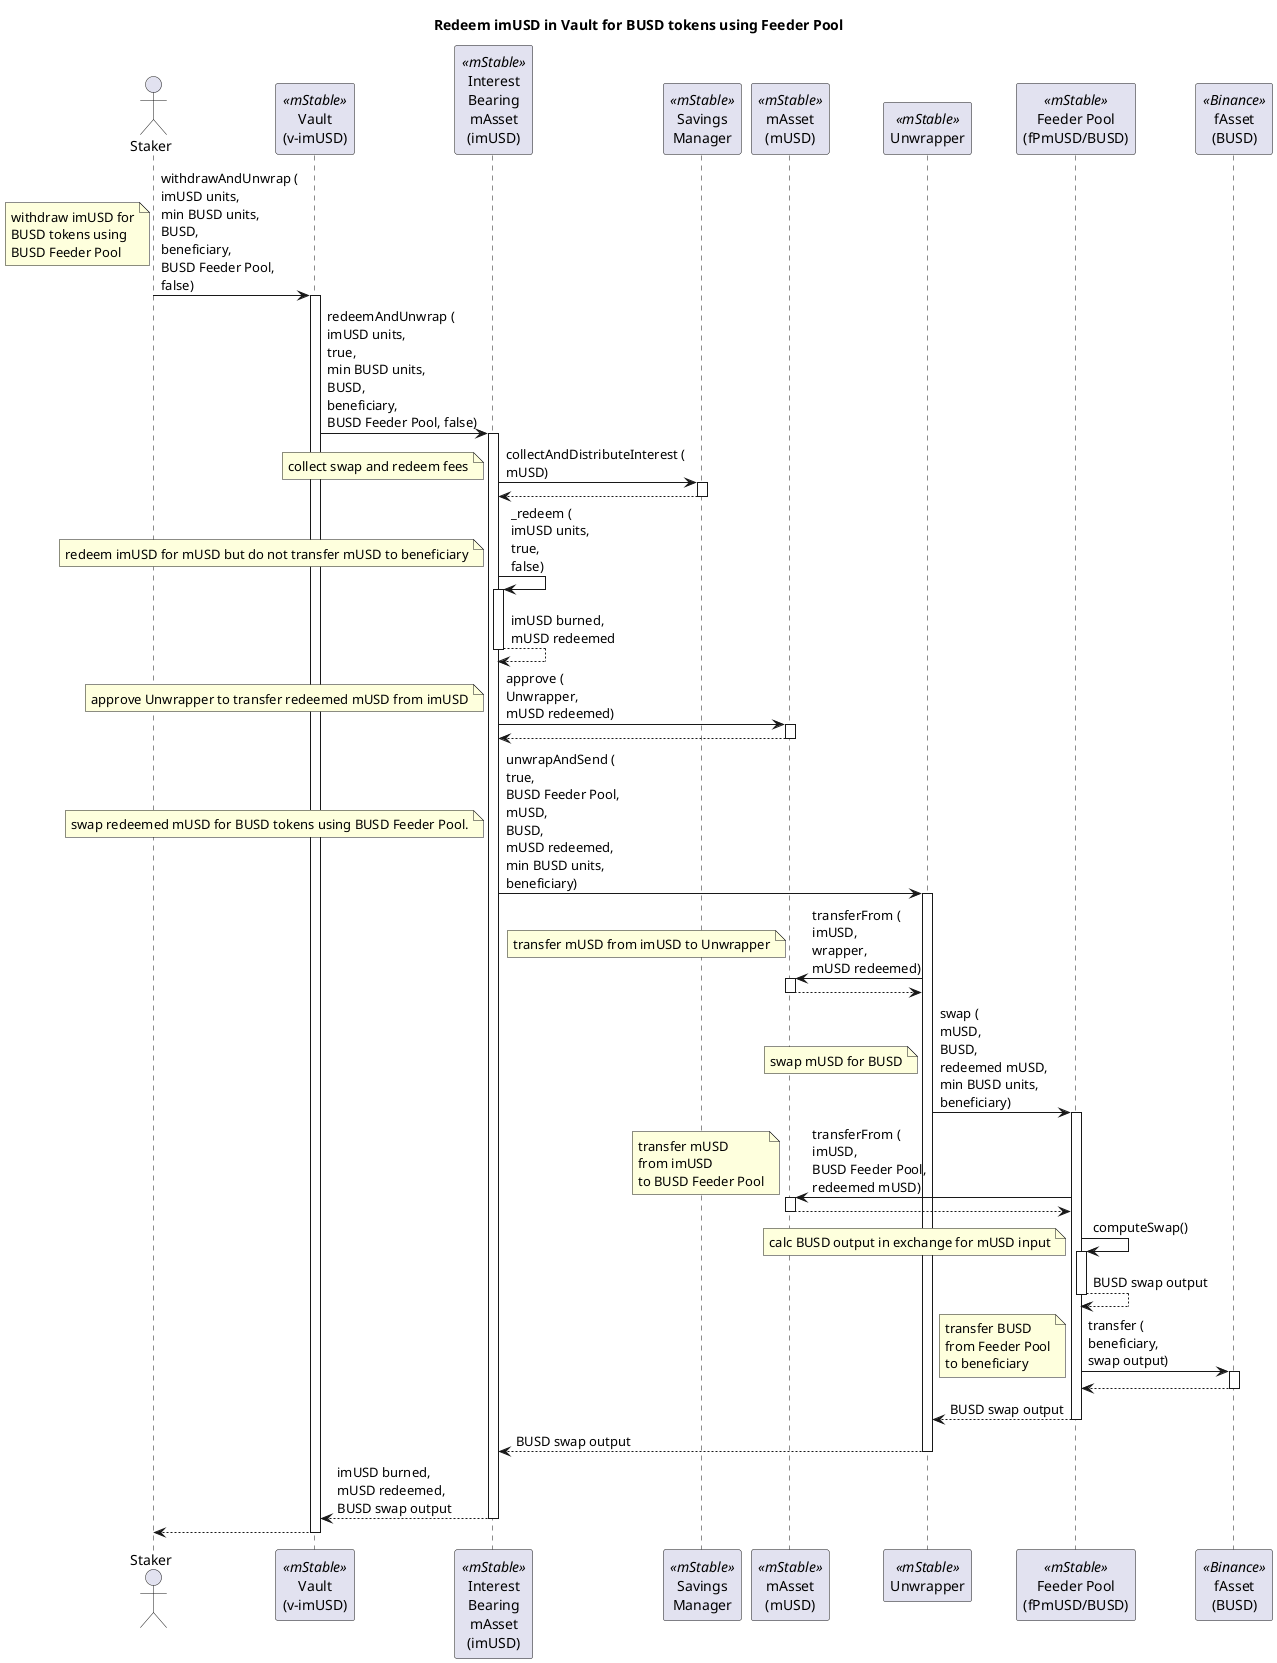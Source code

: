 @startuml

title "Redeem imUSD in Vault for BUSD tokens using Feeder Pool"

actor "Staker" as user
participant "Vault\n(v-imUSD)" as vault <<mStable>>
participant "Interest\nBearing\nmAsset\n(imUSD)" as imusd <<mStable>>
participant "Savings\nManager" as sm <<mStable>>
participant "mAsset\n(mUSD)" as musd <<mStable>>
participant "Unwrapper" as wrapper <<mStable>>
participant "Feeder Pool\n(fPmUSD/BUSD)" as fp <<mStable>>
participant "fAsset\n(BUSD)" as busd <<Binance>>

user -> vault : withdrawAndUnwrap (\nimUSD units,\nmin BUSD units,\nBUSD,\nbeneficiary,\nBUSD Feeder Pool,\nfalse)
activate vault
note left: withdraw imUSD for\nBUSD tokens using\nBUSD Feeder Pool
vault -> imusd : redeemAndUnwrap (\nimUSD units,\ntrue,\nmin BUSD units,\nBUSD,\nbeneficiary,\nBUSD Feeder Pool, false)
activate imusd

imusd -> sm : collectAndDistributeInterest (\nmUSD)
activate sm
note left: collect swap and redeem fees
return

imusd -> imusd : _redeem (\nimUSD units,\ntrue,\nfalse)
activate imusd
note left: redeem imUSD for mUSD but do not transfer mUSD to beneficiary
return imUSD burned,\nmUSD redeemed

imusd -> musd : approve (\nUnwrapper,\nmUSD redeemed)
activate musd
note left: approve Unwrapper to transfer redeemed mUSD from imUSD
return

imusd -> wrapper : unwrapAndSend (\ntrue,\nBUSD Feeder Pool,\nmUSD,\nBUSD,\nmUSD redeemed,\nmin BUSD units,\nbeneficiary)
activate wrapper
note left: swap redeemed mUSD for BUSD tokens using BUSD Feeder Pool.
wrapper -> musd : transferFrom (\nimUSD,\nwrapper,\nmUSD redeemed)
activate musd 
note left: transfer mUSD from imUSD to Unwrapper
return

wrapper -> fp : swap (\nmUSD,\nBUSD,\nredeemed mUSD,\nmin BUSD units,\nbeneficiary)
activate fp
note left: swap mUSD for BUSD
fp -> musd : transferFrom (\nimUSD,\nBUSD Feeder Pool,\nredeemed mUSD)
activate musd
note left: transfer mUSD\nfrom imUSD\nto BUSD Feeder Pool
return

fp -> fp : computeSwap()
activate fp 
note left: calc BUSD output in exchange for mUSD input
return BUSD swap output
fp -> busd : transfer (\nbeneficiary,\nswap output)
activate busd
note left: transfer BUSD\nfrom Feeder Pool\nto beneficiary
return
return BUSD swap output

return BUSD swap output

return imUSD burned,\nmUSD redeemed,\nBUSD swap output
return

@enduml